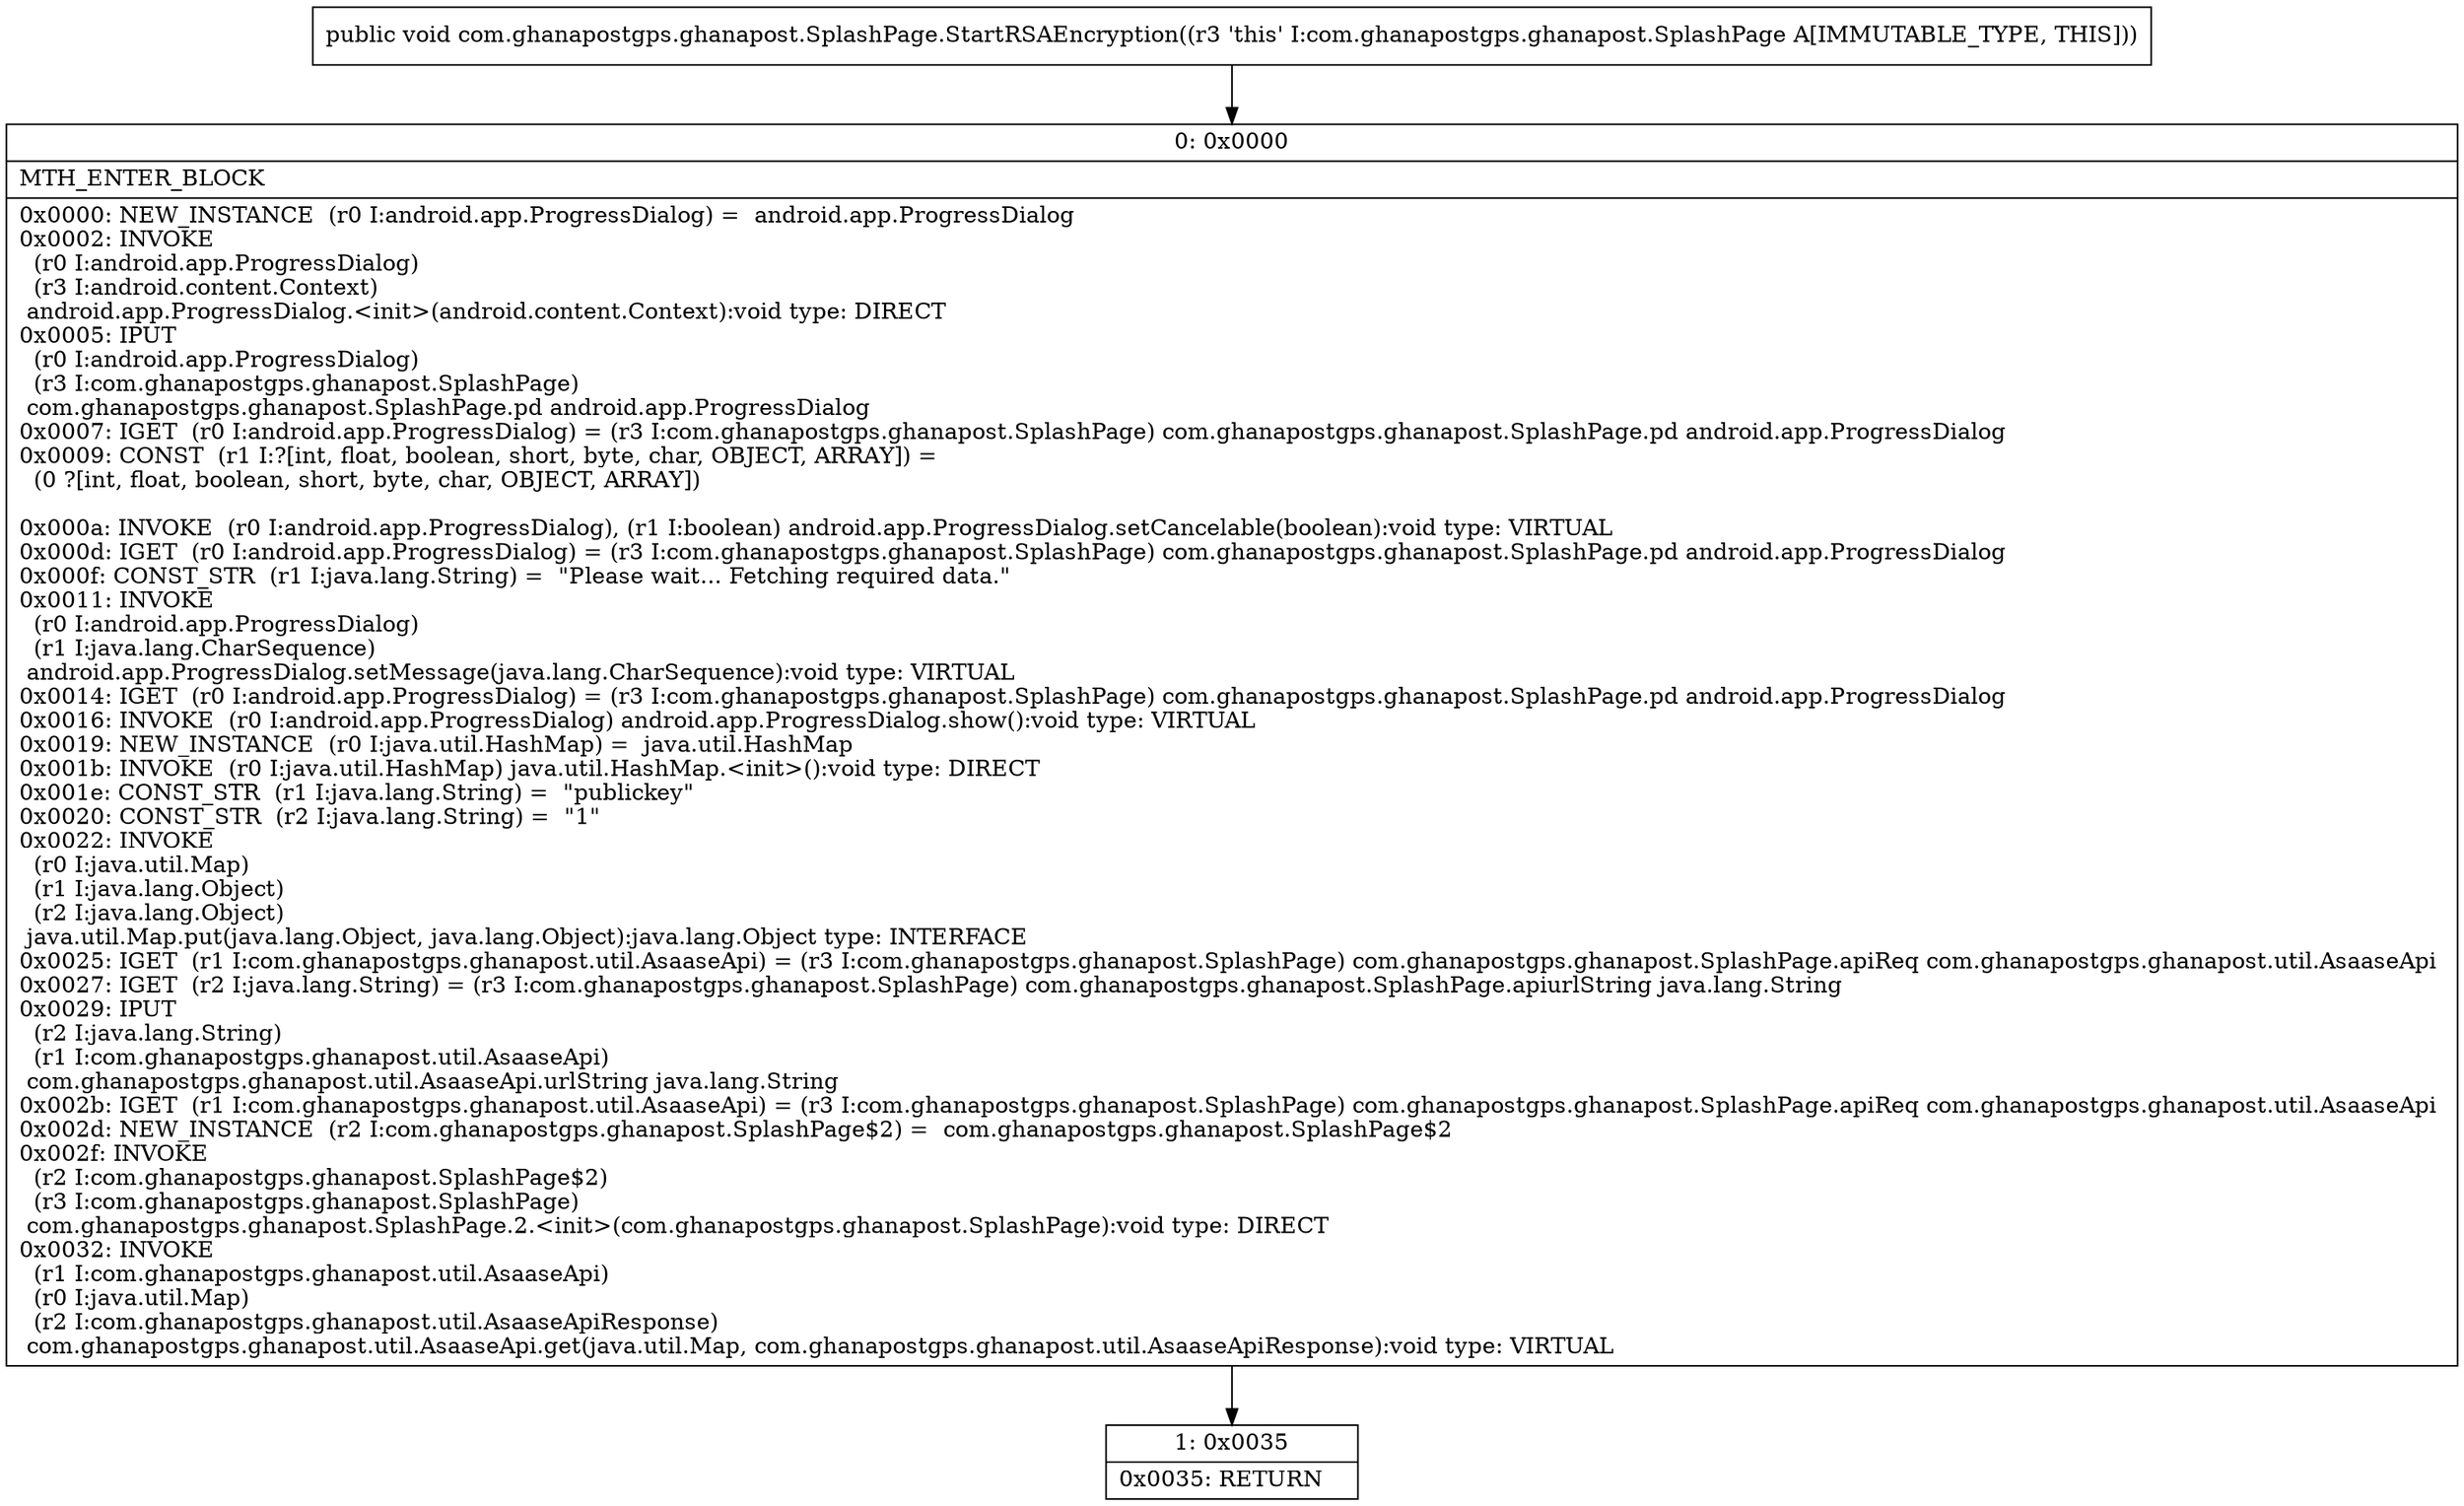 digraph "CFG forcom.ghanapostgps.ghanapost.SplashPage.StartRSAEncryption()V" {
Node_0 [shape=record,label="{0\:\ 0x0000|MTH_ENTER_BLOCK\l|0x0000: NEW_INSTANCE  (r0 I:android.app.ProgressDialog) =  android.app.ProgressDialog \l0x0002: INVOKE  \l  (r0 I:android.app.ProgressDialog)\l  (r3 I:android.content.Context)\l android.app.ProgressDialog.\<init\>(android.content.Context):void type: DIRECT \l0x0005: IPUT  \l  (r0 I:android.app.ProgressDialog)\l  (r3 I:com.ghanapostgps.ghanapost.SplashPage)\l com.ghanapostgps.ghanapost.SplashPage.pd android.app.ProgressDialog \l0x0007: IGET  (r0 I:android.app.ProgressDialog) = (r3 I:com.ghanapostgps.ghanapost.SplashPage) com.ghanapostgps.ghanapost.SplashPage.pd android.app.ProgressDialog \l0x0009: CONST  (r1 I:?[int, float, boolean, short, byte, char, OBJECT, ARRAY]) = \l  (0 ?[int, float, boolean, short, byte, char, OBJECT, ARRAY])\l \l0x000a: INVOKE  (r0 I:android.app.ProgressDialog), (r1 I:boolean) android.app.ProgressDialog.setCancelable(boolean):void type: VIRTUAL \l0x000d: IGET  (r0 I:android.app.ProgressDialog) = (r3 I:com.ghanapostgps.ghanapost.SplashPage) com.ghanapostgps.ghanapost.SplashPage.pd android.app.ProgressDialog \l0x000f: CONST_STR  (r1 I:java.lang.String) =  \"Please wait... Fetching required data.\" \l0x0011: INVOKE  \l  (r0 I:android.app.ProgressDialog)\l  (r1 I:java.lang.CharSequence)\l android.app.ProgressDialog.setMessage(java.lang.CharSequence):void type: VIRTUAL \l0x0014: IGET  (r0 I:android.app.ProgressDialog) = (r3 I:com.ghanapostgps.ghanapost.SplashPage) com.ghanapostgps.ghanapost.SplashPage.pd android.app.ProgressDialog \l0x0016: INVOKE  (r0 I:android.app.ProgressDialog) android.app.ProgressDialog.show():void type: VIRTUAL \l0x0019: NEW_INSTANCE  (r0 I:java.util.HashMap) =  java.util.HashMap \l0x001b: INVOKE  (r0 I:java.util.HashMap) java.util.HashMap.\<init\>():void type: DIRECT \l0x001e: CONST_STR  (r1 I:java.lang.String) =  \"publickey\" \l0x0020: CONST_STR  (r2 I:java.lang.String) =  \"1\" \l0x0022: INVOKE  \l  (r0 I:java.util.Map)\l  (r1 I:java.lang.Object)\l  (r2 I:java.lang.Object)\l java.util.Map.put(java.lang.Object, java.lang.Object):java.lang.Object type: INTERFACE \l0x0025: IGET  (r1 I:com.ghanapostgps.ghanapost.util.AsaaseApi) = (r3 I:com.ghanapostgps.ghanapost.SplashPage) com.ghanapostgps.ghanapost.SplashPage.apiReq com.ghanapostgps.ghanapost.util.AsaaseApi \l0x0027: IGET  (r2 I:java.lang.String) = (r3 I:com.ghanapostgps.ghanapost.SplashPage) com.ghanapostgps.ghanapost.SplashPage.apiurlString java.lang.String \l0x0029: IPUT  \l  (r2 I:java.lang.String)\l  (r1 I:com.ghanapostgps.ghanapost.util.AsaaseApi)\l com.ghanapostgps.ghanapost.util.AsaaseApi.urlString java.lang.String \l0x002b: IGET  (r1 I:com.ghanapostgps.ghanapost.util.AsaaseApi) = (r3 I:com.ghanapostgps.ghanapost.SplashPage) com.ghanapostgps.ghanapost.SplashPage.apiReq com.ghanapostgps.ghanapost.util.AsaaseApi \l0x002d: NEW_INSTANCE  (r2 I:com.ghanapostgps.ghanapost.SplashPage$2) =  com.ghanapostgps.ghanapost.SplashPage$2 \l0x002f: INVOKE  \l  (r2 I:com.ghanapostgps.ghanapost.SplashPage$2)\l  (r3 I:com.ghanapostgps.ghanapost.SplashPage)\l com.ghanapostgps.ghanapost.SplashPage.2.\<init\>(com.ghanapostgps.ghanapost.SplashPage):void type: DIRECT \l0x0032: INVOKE  \l  (r1 I:com.ghanapostgps.ghanapost.util.AsaaseApi)\l  (r0 I:java.util.Map)\l  (r2 I:com.ghanapostgps.ghanapost.util.AsaaseApiResponse)\l com.ghanapostgps.ghanapost.util.AsaaseApi.get(java.util.Map, com.ghanapostgps.ghanapost.util.AsaaseApiResponse):void type: VIRTUAL \l}"];
Node_1 [shape=record,label="{1\:\ 0x0035|0x0035: RETURN   \l}"];
MethodNode[shape=record,label="{public void com.ghanapostgps.ghanapost.SplashPage.StartRSAEncryption((r3 'this' I:com.ghanapostgps.ghanapost.SplashPage A[IMMUTABLE_TYPE, THIS])) }"];
MethodNode -> Node_0;
Node_0 -> Node_1;
}

